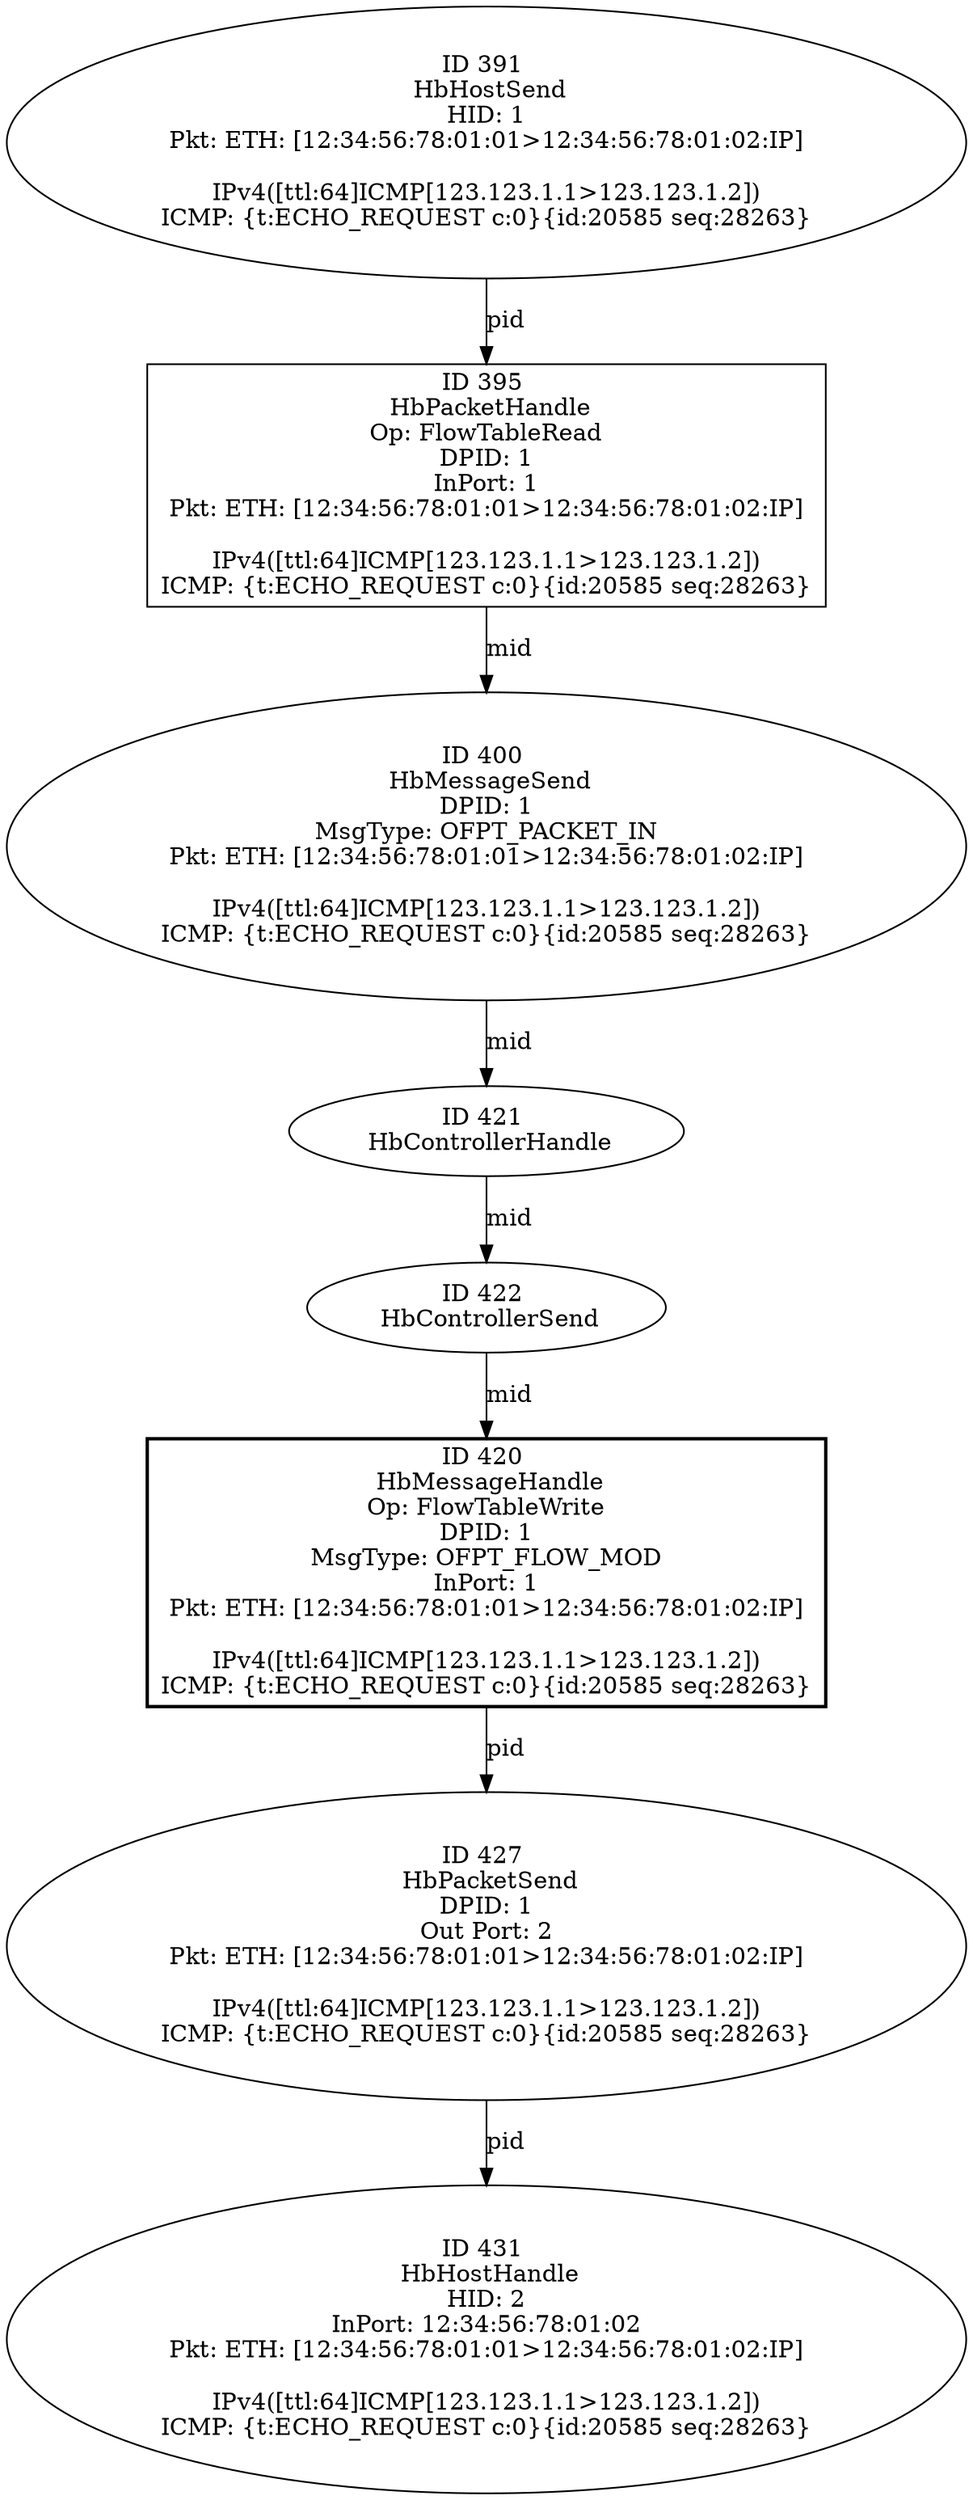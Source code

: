 strict digraph G {
427 [shape=oval, event=<HbPacketSend, eid: 427>, label="ID 427 
 HbPacketSend
DPID: 1
Out Port: 2
Pkt: ETH: [12:34:56:78:01:01>12:34:56:78:01:02:IP]

IPv4([ttl:64]ICMP[123.123.1.1>123.123.1.2])
ICMP: {t:ECHO_REQUEST c:0}{id:20585 seq:28263}"];
420 [shape=box, style=bold, event=<HbMessageHandle, eid: 420>, label="ID 420 
 HbMessageHandle
Op: FlowTableWrite
DPID: 1
MsgType: OFPT_FLOW_MOD
InPort: 1
Pkt: ETH: [12:34:56:78:01:01>12:34:56:78:01:02:IP]

IPv4([ttl:64]ICMP[123.123.1.1>123.123.1.2])
ICMP: {t:ECHO_REQUEST c:0}{id:20585 seq:28263}"];
421 [shape=oval, event=<HbControllerHandle, eid: 421>, label="ID 421 
 HbControllerHandle"];
422 [shape=oval, event=<HbControllerSend, eid: 422>, label="ID 422 
 HbControllerSend"];
391 [shape=oval, event=<HbHostSend, eid: 391>, label="ID 391 
 HbHostSend
HID: 1
Pkt: ETH: [12:34:56:78:01:01>12:34:56:78:01:02:IP]

IPv4([ttl:64]ICMP[123.123.1.1>123.123.1.2])
ICMP: {t:ECHO_REQUEST c:0}{id:20585 seq:28263}"];
395 [shape=box, event=<HbPacketHandle, eid: 395>, label="ID 395 
 HbPacketHandle
Op: FlowTableRead
DPID: 1
InPort: 1
Pkt: ETH: [12:34:56:78:01:01>12:34:56:78:01:02:IP]

IPv4([ttl:64]ICMP[123.123.1.1>123.123.1.2])
ICMP: {t:ECHO_REQUEST c:0}{id:20585 seq:28263}"];
431 [shape=oval, event=<HbHostHandle, eid: 431>, label="ID 431 
 HbHostHandle
HID: 2
InPort: 12:34:56:78:01:02
Pkt: ETH: [12:34:56:78:01:01>12:34:56:78:01:02:IP]

IPv4([ttl:64]ICMP[123.123.1.1>123.123.1.2])
ICMP: {t:ECHO_REQUEST c:0}{id:20585 seq:28263}"];
400 [shape=oval, event=<HbMessageSend, eid: 400>, label="ID 400 
 HbMessageSend
DPID: 1
MsgType: OFPT_PACKET_IN
Pkt: ETH: [12:34:56:78:01:01>12:34:56:78:01:02:IP]

IPv4([ttl:64]ICMP[123.123.1.1>123.123.1.2])
ICMP: {t:ECHO_REQUEST c:0}{id:20585 seq:28263}"];
427 -> 431  [rel=pid, label=pid];
420 -> 427  [rel=pid, label=pid];
421 -> 422  [rel=mid, label=mid];
422 -> 420  [rel=mid, label=mid];
391 -> 395  [rel=pid, label=pid];
395 -> 400  [rel=mid, label=mid];
400 -> 421  [rel=mid, label=mid];
}
